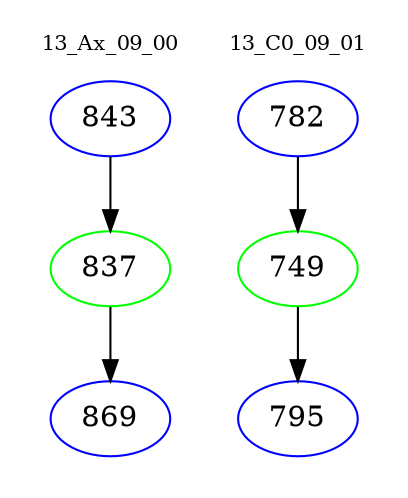 digraph{
subgraph cluster_0 {
color = white
label = "13_Ax_09_00";
fontsize=10;
T0_843 [label="843", color="blue"]
T0_843 -> T0_837 [color="black"]
T0_837 [label="837", color="green"]
T0_837 -> T0_869 [color="black"]
T0_869 [label="869", color="blue"]
}
subgraph cluster_1 {
color = white
label = "13_C0_09_01";
fontsize=10;
T1_782 [label="782", color="blue"]
T1_782 -> T1_749 [color="black"]
T1_749 [label="749", color="green"]
T1_749 -> T1_795 [color="black"]
T1_795 [label="795", color="blue"]
}
}
